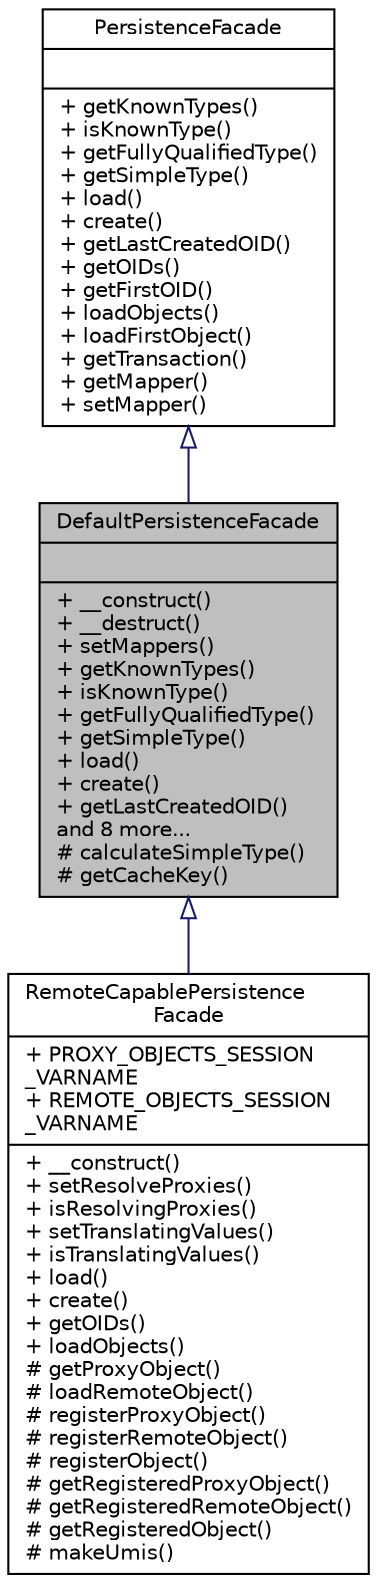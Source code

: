 digraph "DefaultPersistenceFacade"
{
  edge [fontname="Helvetica",fontsize="10",labelfontname="Helvetica",labelfontsize="10"];
  node [fontname="Helvetica",fontsize="10",shape=record];
  Node0 [label="{DefaultPersistenceFacade\n||+ __construct()\l+ __destruct()\l+ setMappers()\l+ getKnownTypes()\l+ isKnownType()\l+ getFullyQualifiedType()\l+ getSimpleType()\l+ load()\l+ create()\l+ getLastCreatedOID()\land 8 more...\l# calculateSimpleType()\l# getCacheKey()\l}",height=0.2,width=0.4,color="black", fillcolor="grey75", style="filled", fontcolor="black"];
  Node1 -> Node0 [dir="back",color="midnightblue",fontsize="10",style="solid",arrowtail="onormal",fontname="Helvetica"];
  Node1 [label="{PersistenceFacade\n||+ getKnownTypes()\l+ isKnownType()\l+ getFullyQualifiedType()\l+ getSimpleType()\l+ load()\l+ create()\l+ getLastCreatedOID()\l+ getOIDs()\l+ getFirstOID()\l+ loadObjects()\l+ loadFirstObject()\l+ getTransaction()\l+ getMapper()\l+ setMapper()\l}",height=0.2,width=0.4,color="black", fillcolor="white", style="filled",URL="$interfacewcmf_1_1lib_1_1persistence_1_1_persistence_facade.html",tooltip="PersistenceFacade defines the interface for PersistenceFacade implementations. "];
  Node0 -> Node2 [dir="back",color="midnightblue",fontsize="10",style="solid",arrowtail="onormal",fontname="Helvetica"];
  Node2 [label="{RemoteCapablePersistence\lFacade\n|+ PROXY_OBJECTS_SESSION\l_VARNAME\l+ REMOTE_OBJECTS_SESSION\l_VARNAME\l|+ __construct()\l+ setResolveProxies()\l+ isResolvingProxies()\l+ setTranslatingValues()\l+ isTranslatingValues()\l+ load()\l+ create()\l+ getOIDs()\l+ loadObjects()\l# getProxyObject()\l# loadRemoteObject()\l# registerProxyObject()\l# registerRemoteObject()\l# registerObject()\l# getRegisteredProxyObject()\l# getRegisteredRemoteObject()\l# getRegisteredObject()\l# makeUmis()\l}",height=0.2,width=0.4,color="black", fillcolor="white", style="filled",URL="$classwcmf_1_1lib_1_1persistence_1_1impl_1_1_remote_capable_persistence_facade.html",tooltip="RemoteCapablePersistenceFacade delegates local persistence operations to the default PersistenceFacad..."];
}
